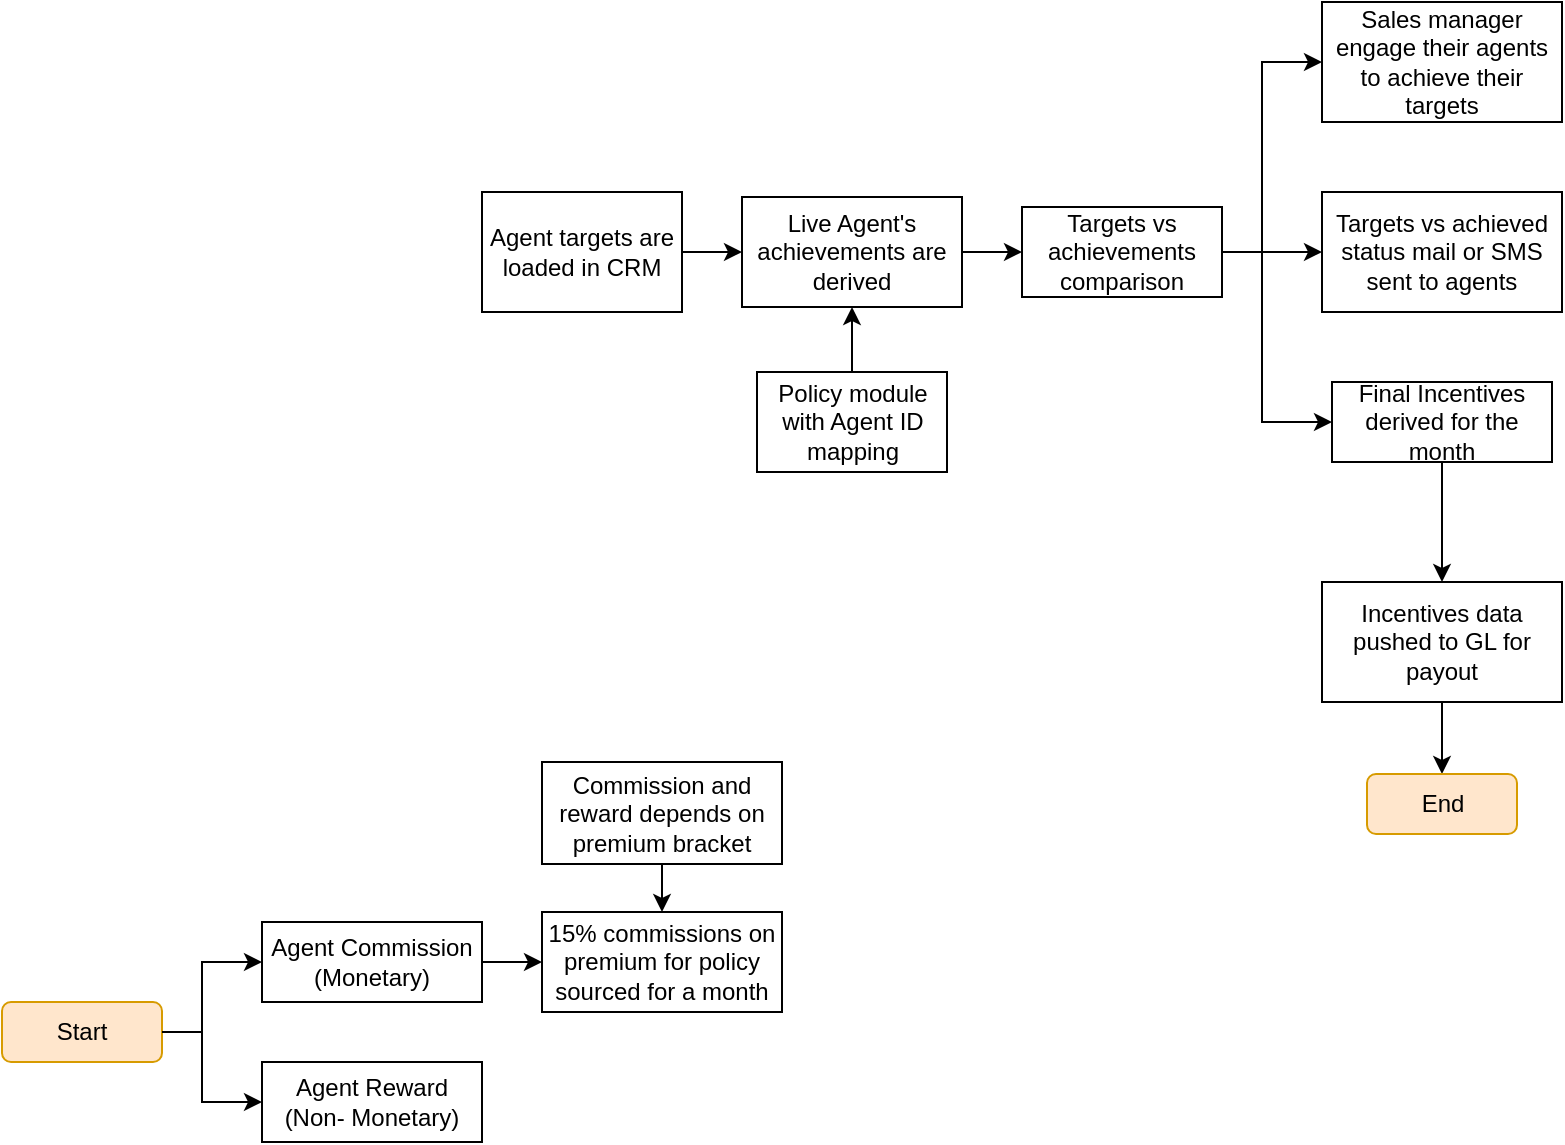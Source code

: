 <mxfile version="24.6.4" type="github">
  <diagram name="Page-1" id="ThYD0BwOZ6zonaZwvDUJ">
    <mxGraphModel dx="961" dy="523" grid="1" gridSize="10" guides="1" tooltips="1" connect="1" arrows="1" fold="1" page="1" pageScale="1" pageWidth="1169" pageHeight="827" math="0" shadow="0">
      <root>
        <mxCell id="0" />
        <mxCell id="1" parent="0" />
        <mxCell id="J-DvTtKIvJHJ2Xqvti7w-1" value="Start" style="rounded=1;whiteSpace=wrap;html=1;fillColor=#ffe6cc;strokeColor=#d79b00;" parent="1" vertex="1">
          <mxGeometry x="80" y="650" width="80" height="30" as="geometry" />
        </mxCell>
        <mxCell id="J-DvTtKIvJHJ2Xqvti7w-2" value="Agent Commission (Monetary)" style="rounded=0;whiteSpace=wrap;html=1;" parent="1" vertex="1">
          <mxGeometry x="210" y="610" width="110" height="40" as="geometry" />
        </mxCell>
        <mxCell id="J-DvTtKIvJHJ2Xqvti7w-3" value="Agent targets are loaded in CRM" style="rounded=0;whiteSpace=wrap;html=1;" parent="1" vertex="1">
          <mxGeometry x="320" y="245" width="100" height="60" as="geometry" />
        </mxCell>
        <mxCell id="J-DvTtKIvJHJ2Xqvti7w-4" value="Live Agent&#39;s achievements are derived" style="rounded=0;whiteSpace=wrap;html=1;" parent="1" vertex="1">
          <mxGeometry x="450" y="247.5" width="110" height="55" as="geometry" />
        </mxCell>
        <mxCell id="J-DvTtKIvJHJ2Xqvti7w-5" value="Policy module with Agent ID mapping" style="rounded=0;whiteSpace=wrap;html=1;" parent="1" vertex="1">
          <mxGeometry x="457.5" y="335" width="95" height="50" as="geometry" />
        </mxCell>
        <mxCell id="J-DvTtKIvJHJ2Xqvti7w-6" value="Targets vs achievements comparison" style="rounded=0;whiteSpace=wrap;html=1;" parent="1" vertex="1">
          <mxGeometry x="590" y="252.5" width="100" height="45" as="geometry" />
        </mxCell>
        <mxCell id="J-DvTtKIvJHJ2Xqvti7w-7" value="Sales manager engage their agents to achieve their targets" style="rounded=0;whiteSpace=wrap;html=1;" parent="1" vertex="1">
          <mxGeometry x="740" y="150" width="120" height="60" as="geometry" />
        </mxCell>
        <mxCell id="J-DvTtKIvJHJ2Xqvti7w-8" value="Targets vs achieved status mail or SMS sent to agents" style="rounded=0;whiteSpace=wrap;html=1;" parent="1" vertex="1">
          <mxGeometry x="740" y="245" width="120" height="60" as="geometry" />
        </mxCell>
        <mxCell id="J-DvTtKIvJHJ2Xqvti7w-9" value="Final Incentives derived for the month" style="rounded=0;whiteSpace=wrap;html=1;" parent="1" vertex="1">
          <mxGeometry x="745" y="340" width="110" height="40" as="geometry" />
        </mxCell>
        <mxCell id="J-DvTtKIvJHJ2Xqvti7w-11" value="Incentives data pushed to GL for payout" style="rounded=0;whiteSpace=wrap;html=1;" parent="1" vertex="1">
          <mxGeometry x="740" y="440" width="120" height="60" as="geometry" />
        </mxCell>
        <mxCell id="J-DvTtKIvJHJ2Xqvti7w-15" value="" style="endArrow=classic;html=1;rounded=0;exitX=1;exitY=0.5;exitDx=0;exitDy=0;entryX=0;entryY=0.5;entryDx=0;entryDy=0;" parent="1" source="J-DvTtKIvJHJ2Xqvti7w-3" target="J-DvTtKIvJHJ2Xqvti7w-4" edge="1">
          <mxGeometry width="50" height="50" relative="1" as="geometry">
            <mxPoint x="440" y="350" as="sourcePoint" />
            <mxPoint x="490" y="300" as="targetPoint" />
          </mxGeometry>
        </mxCell>
        <mxCell id="J-DvTtKIvJHJ2Xqvti7w-16" value="" style="endArrow=classic;html=1;rounded=0;exitX=1;exitY=0.5;exitDx=0;exitDy=0;entryX=0;entryY=0.5;entryDx=0;entryDy=0;" parent="1" source="J-DvTtKIvJHJ2Xqvti7w-4" target="J-DvTtKIvJHJ2Xqvti7w-6" edge="1">
          <mxGeometry width="50" height="50" relative="1" as="geometry">
            <mxPoint x="440" y="350" as="sourcePoint" />
            <mxPoint x="490" y="300" as="targetPoint" />
          </mxGeometry>
        </mxCell>
        <mxCell id="J-DvTtKIvJHJ2Xqvti7w-17" value="" style="endArrow=classic;html=1;rounded=0;exitX=1;exitY=0.5;exitDx=0;exitDy=0;entryX=0;entryY=0.5;entryDx=0;entryDy=0;" parent="1" source="J-DvTtKIvJHJ2Xqvti7w-6" target="J-DvTtKIvJHJ2Xqvti7w-7" edge="1">
          <mxGeometry width="50" height="50" relative="1" as="geometry">
            <mxPoint x="440" y="350" as="sourcePoint" />
            <mxPoint x="490" y="300" as="targetPoint" />
            <Array as="points">
              <mxPoint x="710" y="275" />
              <mxPoint x="710" y="180" />
            </Array>
          </mxGeometry>
        </mxCell>
        <mxCell id="J-DvTtKIvJHJ2Xqvti7w-18" value="" style="endArrow=classic;html=1;rounded=0;exitX=1;exitY=0.5;exitDx=0;exitDy=0;entryX=0;entryY=0.5;entryDx=0;entryDy=0;" parent="1" source="J-DvTtKIvJHJ2Xqvti7w-6" target="J-DvTtKIvJHJ2Xqvti7w-8" edge="1">
          <mxGeometry width="50" height="50" relative="1" as="geometry">
            <mxPoint x="440" y="350" as="sourcePoint" />
            <mxPoint x="490" y="300" as="targetPoint" />
          </mxGeometry>
        </mxCell>
        <mxCell id="J-DvTtKIvJHJ2Xqvti7w-19" value="" style="endArrow=classic;html=1;rounded=0;exitX=1;exitY=0.5;exitDx=0;exitDy=0;entryX=0;entryY=0.5;entryDx=0;entryDy=0;" parent="1" source="J-DvTtKIvJHJ2Xqvti7w-6" target="J-DvTtKIvJHJ2Xqvti7w-9" edge="1">
          <mxGeometry width="50" height="50" relative="1" as="geometry">
            <mxPoint x="440" y="350" as="sourcePoint" />
            <mxPoint x="490" y="300" as="targetPoint" />
            <Array as="points">
              <mxPoint x="710" y="275" />
              <mxPoint x="710" y="360" />
            </Array>
          </mxGeometry>
        </mxCell>
        <mxCell id="J-DvTtKIvJHJ2Xqvti7w-20" value="" style="endArrow=classic;html=1;rounded=0;exitX=0.5;exitY=1;exitDx=0;exitDy=0;entryX=0.5;entryY=0;entryDx=0;entryDy=0;" parent="1" source="J-DvTtKIvJHJ2Xqvti7w-9" target="J-DvTtKIvJHJ2Xqvti7w-11" edge="1">
          <mxGeometry width="50" height="50" relative="1" as="geometry">
            <mxPoint x="440" y="350" as="sourcePoint" />
            <mxPoint x="490" y="300" as="targetPoint" />
          </mxGeometry>
        </mxCell>
        <mxCell id="J-DvTtKIvJHJ2Xqvti7w-21" value="" style="endArrow=classic;html=1;rounded=0;exitX=0.5;exitY=0;exitDx=0;exitDy=0;entryX=0.5;entryY=1;entryDx=0;entryDy=0;" parent="1" source="J-DvTtKIvJHJ2Xqvti7w-5" target="J-DvTtKIvJHJ2Xqvti7w-4" edge="1">
          <mxGeometry width="50" height="50" relative="1" as="geometry">
            <mxPoint x="440" y="350" as="sourcePoint" />
            <mxPoint x="490" y="300" as="targetPoint" />
          </mxGeometry>
        </mxCell>
        <mxCell id="J-DvTtKIvJHJ2Xqvti7w-22" value="" style="endArrow=classic;html=1;rounded=0;exitX=0.5;exitY=1;exitDx=0;exitDy=0;entryX=0.5;entryY=0;entryDx=0;entryDy=0;" parent="1" source="J-DvTtKIvJHJ2Xqvti7w-11" target="J-DvTtKIvJHJ2Xqvti7w-23" edge="1">
          <mxGeometry width="50" height="50" relative="1" as="geometry">
            <mxPoint x="450" y="410" as="sourcePoint" />
            <mxPoint x="800" y="540" as="targetPoint" />
          </mxGeometry>
        </mxCell>
        <mxCell id="J-DvTtKIvJHJ2Xqvti7w-23" value="End" style="rounded=1;whiteSpace=wrap;html=1;fillColor=#ffe6cc;strokeColor=#d79b00;" parent="1" vertex="1">
          <mxGeometry x="762.5" y="536" width="75" height="30" as="geometry" />
        </mxCell>
        <mxCell id="i34Ua2_L6CuE7etVKmvK-1" value="Agent Reward (Non- Monetary)" style="rounded=0;whiteSpace=wrap;html=1;" vertex="1" parent="1">
          <mxGeometry x="210" y="680" width="110" height="40" as="geometry" />
        </mxCell>
        <mxCell id="i34Ua2_L6CuE7etVKmvK-4" value="" style="endArrow=classic;html=1;rounded=0;exitX=1;exitY=0.5;exitDx=0;exitDy=0;entryX=0;entryY=0.5;entryDx=0;entryDy=0;" edge="1" parent="1" source="J-DvTtKIvJHJ2Xqvti7w-1" target="J-DvTtKIvJHJ2Xqvti7w-2">
          <mxGeometry width="50" height="50" relative="1" as="geometry">
            <mxPoint x="380" y="670" as="sourcePoint" />
            <mxPoint x="430" y="620" as="targetPoint" />
            <Array as="points">
              <mxPoint x="180" y="665" />
              <mxPoint x="180" y="630" />
            </Array>
          </mxGeometry>
        </mxCell>
        <mxCell id="i34Ua2_L6CuE7etVKmvK-5" value="" style="endArrow=classic;html=1;rounded=0;exitX=1;exitY=0.5;exitDx=0;exitDy=0;entryX=0;entryY=0.5;entryDx=0;entryDy=0;" edge="1" parent="1" source="J-DvTtKIvJHJ2Xqvti7w-1" target="i34Ua2_L6CuE7etVKmvK-1">
          <mxGeometry width="50" height="50" relative="1" as="geometry">
            <mxPoint x="380" y="670" as="sourcePoint" />
            <mxPoint x="430" y="620" as="targetPoint" />
            <Array as="points">
              <mxPoint x="180" y="665" />
              <mxPoint x="180" y="700" />
            </Array>
          </mxGeometry>
        </mxCell>
        <mxCell id="i34Ua2_L6CuE7etVKmvK-6" value="15% commissions on premium for policy sourced for a month" style="rounded=0;whiteSpace=wrap;html=1;" vertex="1" parent="1">
          <mxGeometry x="350" y="605" width="120" height="50" as="geometry" />
        </mxCell>
        <mxCell id="i34Ua2_L6CuE7etVKmvK-7" value="" style="endArrow=classic;html=1;rounded=0;exitX=1;exitY=0.5;exitDx=0;exitDy=0;entryX=0;entryY=0.5;entryDx=0;entryDy=0;" edge="1" parent="1" source="J-DvTtKIvJHJ2Xqvti7w-2" target="i34Ua2_L6CuE7etVKmvK-6">
          <mxGeometry width="50" height="50" relative="1" as="geometry">
            <mxPoint x="200" y="660" as="sourcePoint" />
            <mxPoint x="250" y="610" as="targetPoint" />
          </mxGeometry>
        </mxCell>
        <mxCell id="i34Ua2_L6CuE7etVKmvK-8" value="Commission and reward depends on premium bracket" style="rounded=0;whiteSpace=wrap;html=1;" vertex="1" parent="1">
          <mxGeometry x="350" y="530" width="120" height="51" as="geometry" />
        </mxCell>
        <mxCell id="i34Ua2_L6CuE7etVKmvK-9" value="" style="endArrow=classic;html=1;rounded=0;exitX=0.5;exitY=1;exitDx=0;exitDy=0;" edge="1" parent="1" source="i34Ua2_L6CuE7etVKmvK-8" target="i34Ua2_L6CuE7etVKmvK-6">
          <mxGeometry width="50" height="50" relative="1" as="geometry">
            <mxPoint x="200" y="660" as="sourcePoint" />
            <mxPoint x="250" y="610" as="targetPoint" />
          </mxGeometry>
        </mxCell>
      </root>
    </mxGraphModel>
  </diagram>
</mxfile>
